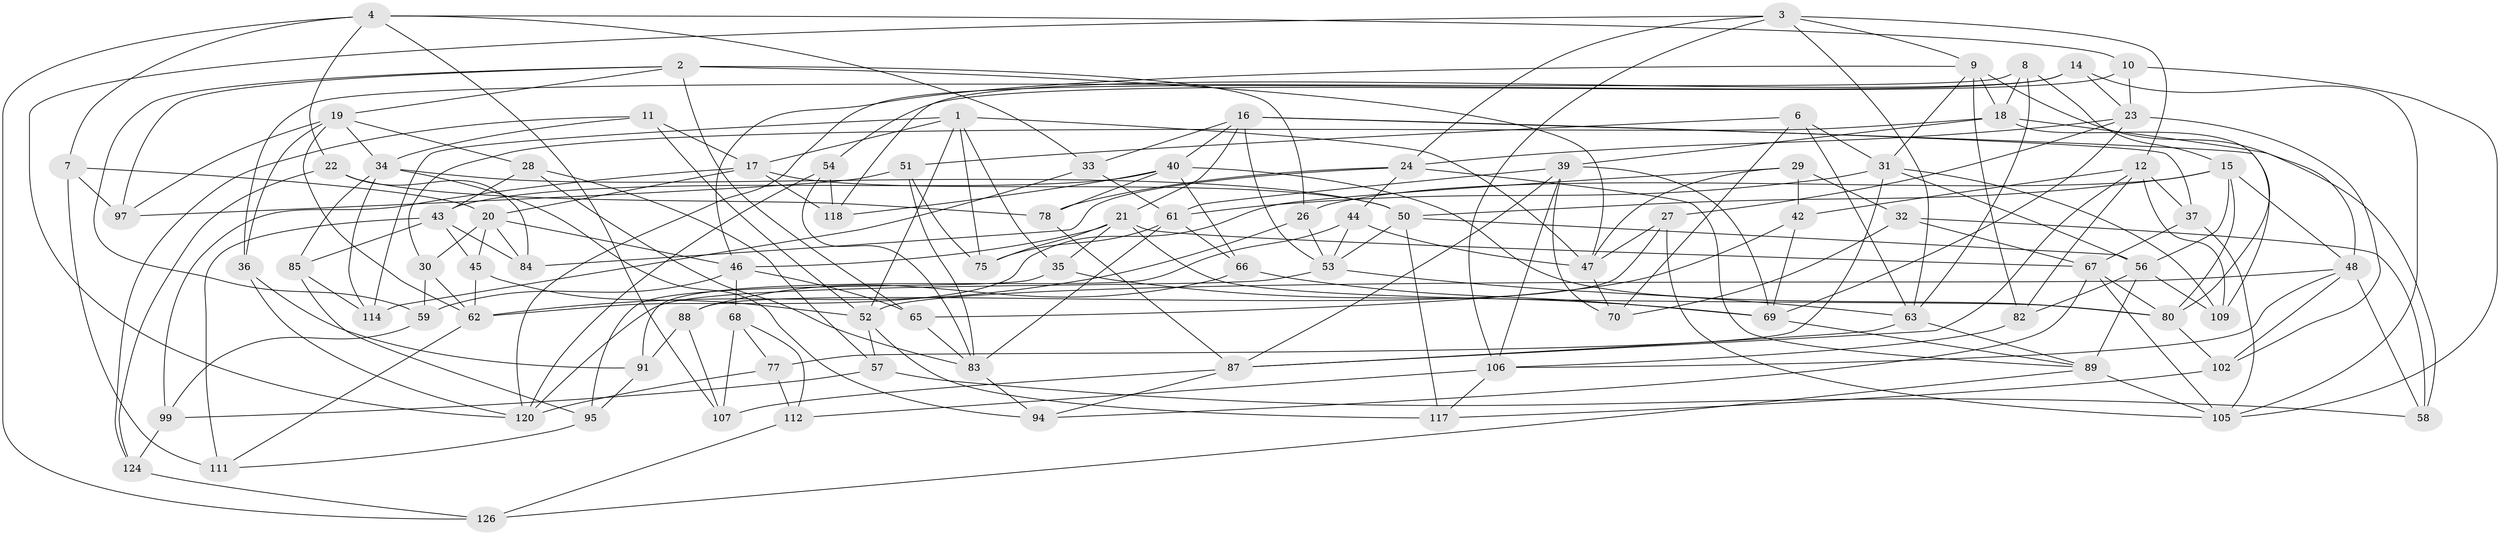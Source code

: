 // Generated by graph-tools (version 1.1) at 2025/24/03/03/25 07:24:28]
// undirected, 90 vertices, 219 edges
graph export_dot {
graph [start="1"]
  node [color=gray90,style=filled];
  1 [super="+25"];
  2 [super="+110"];
  3 [super="+72"];
  4 [super="+5"];
  6;
  7;
  8;
  9 [super="+71"];
  10;
  11;
  12 [super="+13"];
  14;
  15 [super="+101"];
  16 [super="+76"];
  17 [super="+38"];
  18 [super="+79"];
  19 [super="+74"];
  20 [super="+104"];
  21 [super="+119"];
  22;
  23 [super="+108"];
  24 [super="+121"];
  26;
  27;
  28;
  29;
  30;
  31 [super="+103"];
  32;
  33;
  34 [super="+41"];
  35;
  36;
  37;
  39 [super="+55"];
  40 [super="+73"];
  42;
  43 [super="+100"];
  44;
  45;
  46 [super="+49"];
  47 [super="+115"];
  48 [super="+93"];
  50 [super="+64"];
  51;
  52 [super="+125"];
  53 [super="+116"];
  54;
  56 [super="+60"];
  57;
  58;
  59;
  61 [super="+90"];
  62 [super="+92"];
  63 [super="+81"];
  65;
  66;
  67 [super="+98"];
  68;
  69 [super="+86"];
  70;
  75;
  77;
  78;
  80 [super="+122"];
  82;
  83 [super="+129"];
  84;
  85;
  87 [super="+96"];
  88;
  89 [super="+127"];
  91;
  94;
  95;
  97;
  99;
  102;
  105 [super="+113"];
  106 [super="+128"];
  107;
  109;
  111;
  112;
  114;
  117;
  118;
  120 [super="+123"];
  124;
  126;
  1 -- 114;
  1 -- 35;
  1 -- 52;
  1 -- 75;
  1 -- 17;
  1 -- 47;
  2 -- 19;
  2 -- 26;
  2 -- 59;
  2 -- 65;
  2 -- 97;
  2 -- 47;
  3 -- 24;
  3 -- 9;
  3 -- 63;
  3 -- 120;
  3 -- 12;
  3 -- 106;
  4 -- 10;
  4 -- 22;
  4 -- 126;
  4 -- 33;
  4 -- 107;
  4 -- 7;
  6 -- 31;
  6 -- 51;
  6 -- 70;
  6 -- 63;
  7 -- 97;
  7 -- 20;
  7 -- 111;
  8 -- 36;
  8 -- 18;
  8 -- 15;
  8 -- 63;
  9 -- 82;
  9 -- 31;
  9 -- 48;
  9 -- 18;
  9 -- 46;
  10 -- 54;
  10 -- 105;
  10 -- 23;
  11 -- 34;
  11 -- 124;
  11 -- 52;
  11 -- 17;
  12 -- 109;
  12 -- 87;
  12 -- 42;
  12 -- 37;
  12 -- 82;
  14 -- 105;
  14 -- 120;
  14 -- 118;
  14 -- 23;
  15 -- 48;
  15 -- 80;
  15 -- 26;
  15 -- 50;
  15 -- 56;
  16 -- 37;
  16 -- 33;
  16 -- 109;
  16 -- 40;
  16 -- 21;
  16 -- 53;
  17 -- 118;
  17 -- 50;
  17 -- 99;
  17 -- 20;
  18 -- 58;
  18 -- 80;
  18 -- 30;
  18 -- 39;
  19 -- 28;
  19 -- 97;
  19 -- 36;
  19 -- 62;
  19 -- 34;
  20 -- 30;
  20 -- 84;
  20 -- 45;
  20 -- 46;
  21 -- 80;
  21 -- 35;
  21 -- 46;
  21 -- 67;
  21 -- 75;
  22 -- 124;
  22 -- 78;
  22 -- 84;
  23 -- 102;
  23 -- 27;
  23 -- 69;
  23 -- 24;
  24 -- 44;
  24 -- 78;
  24 -- 89;
  24 -- 84;
  26 -- 53;
  26 -- 62;
  27 -- 47;
  27 -- 88;
  27 -- 105;
  28 -- 57;
  28 -- 83;
  28 -- 43;
  29 -- 32;
  29 -- 62;
  29 -- 42;
  29 -- 47;
  30 -- 59;
  30 -- 62;
  31 -- 56;
  31 -- 77;
  31 -- 109;
  31 -- 61;
  32 -- 58;
  32 -- 70;
  32 -- 67;
  33 -- 114;
  33 -- 61;
  34 -- 50;
  34 -- 85;
  34 -- 94;
  34 -- 114;
  35 -- 95;
  35 -- 69;
  36 -- 91;
  36 -- 120;
  37 -- 67;
  37 -- 105;
  39 -- 87;
  39 -- 106;
  39 -- 61;
  39 -- 70;
  39 -- 69;
  40 -- 66;
  40 -- 43;
  40 -- 118;
  40 -- 80;
  40 -- 78;
  42 -- 65;
  42 -- 69;
  43 -- 84;
  43 -- 85;
  43 -- 45;
  43 -- 111;
  44 -- 91;
  44 -- 47;
  44 -- 53;
  45 -- 62;
  45 -- 52;
  46 -- 65;
  46 -- 68;
  46 -- 59;
  47 -- 70;
  48 -- 102;
  48 -- 52;
  48 -- 58;
  48 -- 106;
  50 -- 117;
  50 -- 53;
  50 -- 56;
  51 -- 83;
  51 -- 97;
  51 -- 75;
  52 -- 57;
  52 -- 117;
  53 -- 120;
  53 -- 63;
  54 -- 118;
  54 -- 83;
  54 -- 120;
  56 -- 109;
  56 -- 89;
  56 -- 82;
  57 -- 58;
  57 -- 99;
  59 -- 99;
  61 -- 75;
  61 -- 66;
  61 -- 83;
  62 -- 111;
  63 -- 89;
  63 -- 87;
  65 -- 83;
  66 -- 88;
  66 -- 69;
  67 -- 94;
  67 -- 105;
  67 -- 80;
  68 -- 107;
  68 -- 77;
  68 -- 112;
  69 -- 89;
  77 -- 112;
  77 -- 120;
  78 -- 87;
  80 -- 102;
  82 -- 106;
  83 -- 94;
  85 -- 114;
  85 -- 95;
  87 -- 107;
  87 -- 94;
  88 -- 91;
  88 -- 107;
  89 -- 105;
  89 -- 126;
  91 -- 95;
  95 -- 111;
  99 -- 124;
  102 -- 117;
  106 -- 117;
  106 -- 112;
  112 -- 126;
  124 -- 126;
}
